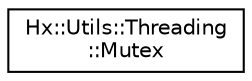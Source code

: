 digraph "Graphical Class Hierarchy"
{
  edge [fontname="Helvetica",fontsize="10",labelfontname="Helvetica",labelfontsize="10"];
  node [fontname="Helvetica",fontsize="10",shape=record];
  rankdir="LR";
  Node0 [label="Hx::Utils::Threading\l::Mutex",height=0.2,width=0.4,color="black", fillcolor="white", style="filled",URL="$classHx_1_1Utils_1_1Threading_1_1Mutex.html"];
}
